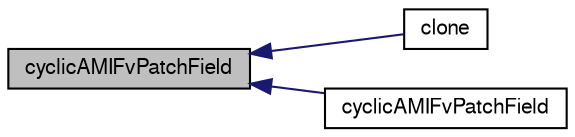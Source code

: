 digraph "cyclicAMIFvPatchField"
{
  bgcolor="transparent";
  edge [fontname="FreeSans",fontsize="10",labelfontname="FreeSans",labelfontsize="10"];
  node [fontname="FreeSans",fontsize="10",shape=record];
  rankdir="LR";
  Node1 [label="cyclicAMIFvPatchField",height=0.2,width=0.4,color="black", fillcolor="grey75", style="filled", fontcolor="black"];
  Node1 -> Node2 [dir="back",color="midnightblue",fontsize="10",style="solid",fontname="FreeSans"];
  Node2 [label="clone",height=0.2,width=0.4,color="black",URL="$a22014.html#a3b748d8418dd1e3ff70b8749bab69840",tooltip="Construct and return a clone. "];
  Node1 -> Node3 [dir="back",color="midnightblue",fontsize="10",style="solid",fontname="FreeSans"];
  Node3 [label="cyclicAMIFvPatchField",height=0.2,width=0.4,color="black",URL="$a22014.html#a17e576bcb9a07ca92f483c3caeacb630",tooltip="Construct by mapping given cyclicAMIFvPatchField onto a new patch. "];
}
